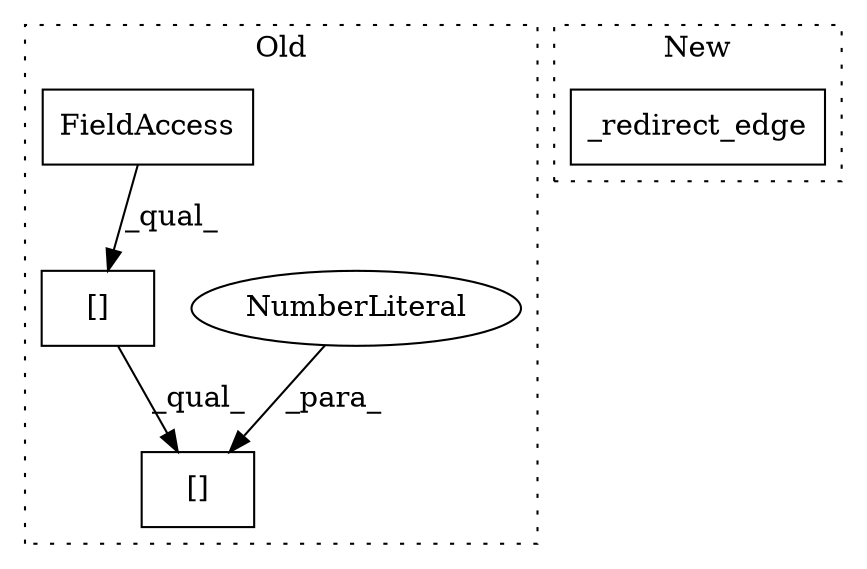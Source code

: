 digraph G {
subgraph cluster0 {
1 [label="[]" a="2" s="10879,10905" l="25,1" shape="box"];
3 [label="NumberLiteral" a="34" s="10904" l="1" shape="ellipse"];
4 [label="[]" a="2" s="10879,10902" l="14,1" shape="box"];
5 [label="FieldAccess" a="22" s="10879" l="13" shape="box"];
label = "Old";
style="dotted";
}
subgraph cluster1 {
2 [label="_redirect_edge" a="32" s="10283,10338" l="15,1" shape="box"];
label = "New";
style="dotted";
}
3 -> 1 [label="_para_"];
4 -> 1 [label="_qual_"];
5 -> 4 [label="_qual_"];
}